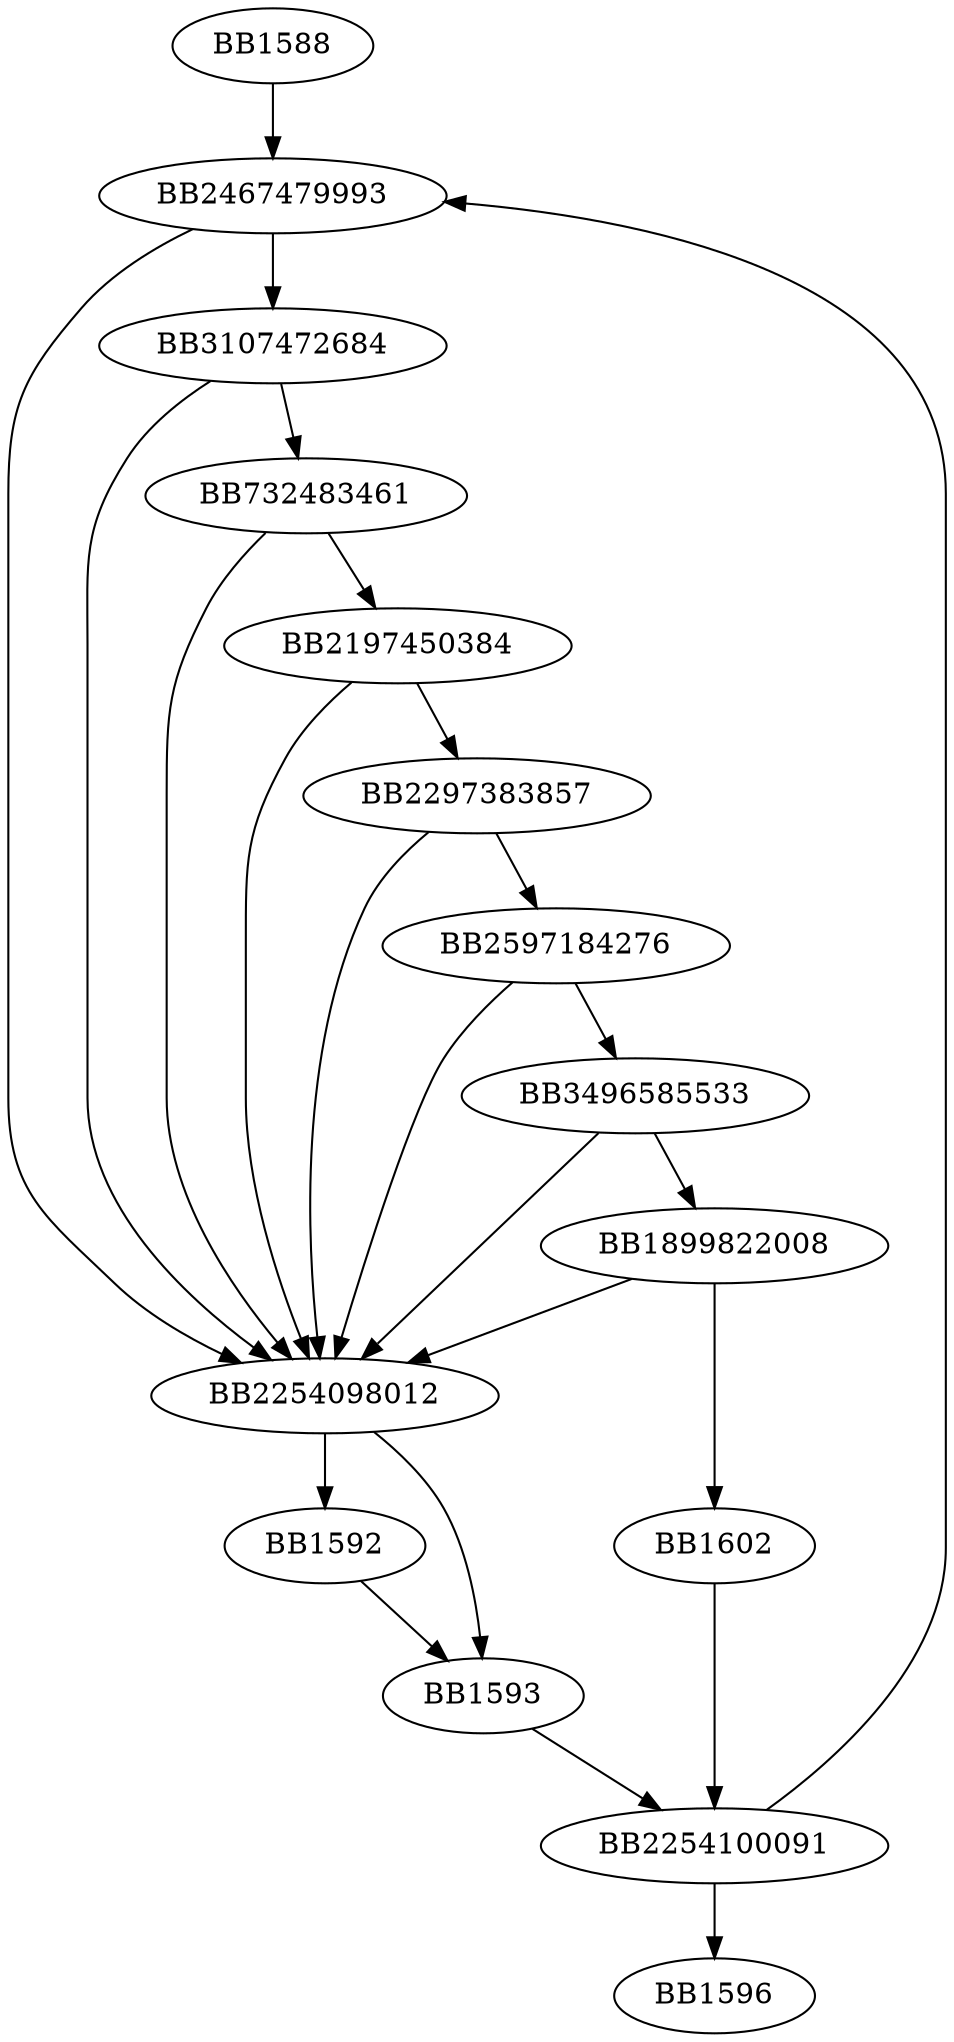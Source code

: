 digraph G{
	BB1588->BB2467479993;
	BB2467479993->BB2254098012;
	BB2467479993->BB3107472684;
	BB2254098012->BB1592;
	BB2254098012->BB1593;
	BB1592->BB1593;
	BB1593->BB2254100091;
	BB3107472684->BB2254098012;
	BB3107472684->BB732483461;
	BB2254100091->BB1596;
	BB2254100091->BB2467479993;
	BB732483461->BB2254098012;
	BB732483461->BB2197450384;
	BB2197450384->BB2254098012;
	BB2197450384->BB2297383857;
	BB2297383857->BB2254098012;
	BB2297383857->BB2597184276;
	BB2597184276->BB2254098012;
	BB2597184276->BB3496585533;
	BB3496585533->BB2254098012;
	BB3496585533->BB1899822008;
	BB1899822008->BB2254098012;
	BB1899822008->BB1602;
	BB1602->BB2254100091;
}
